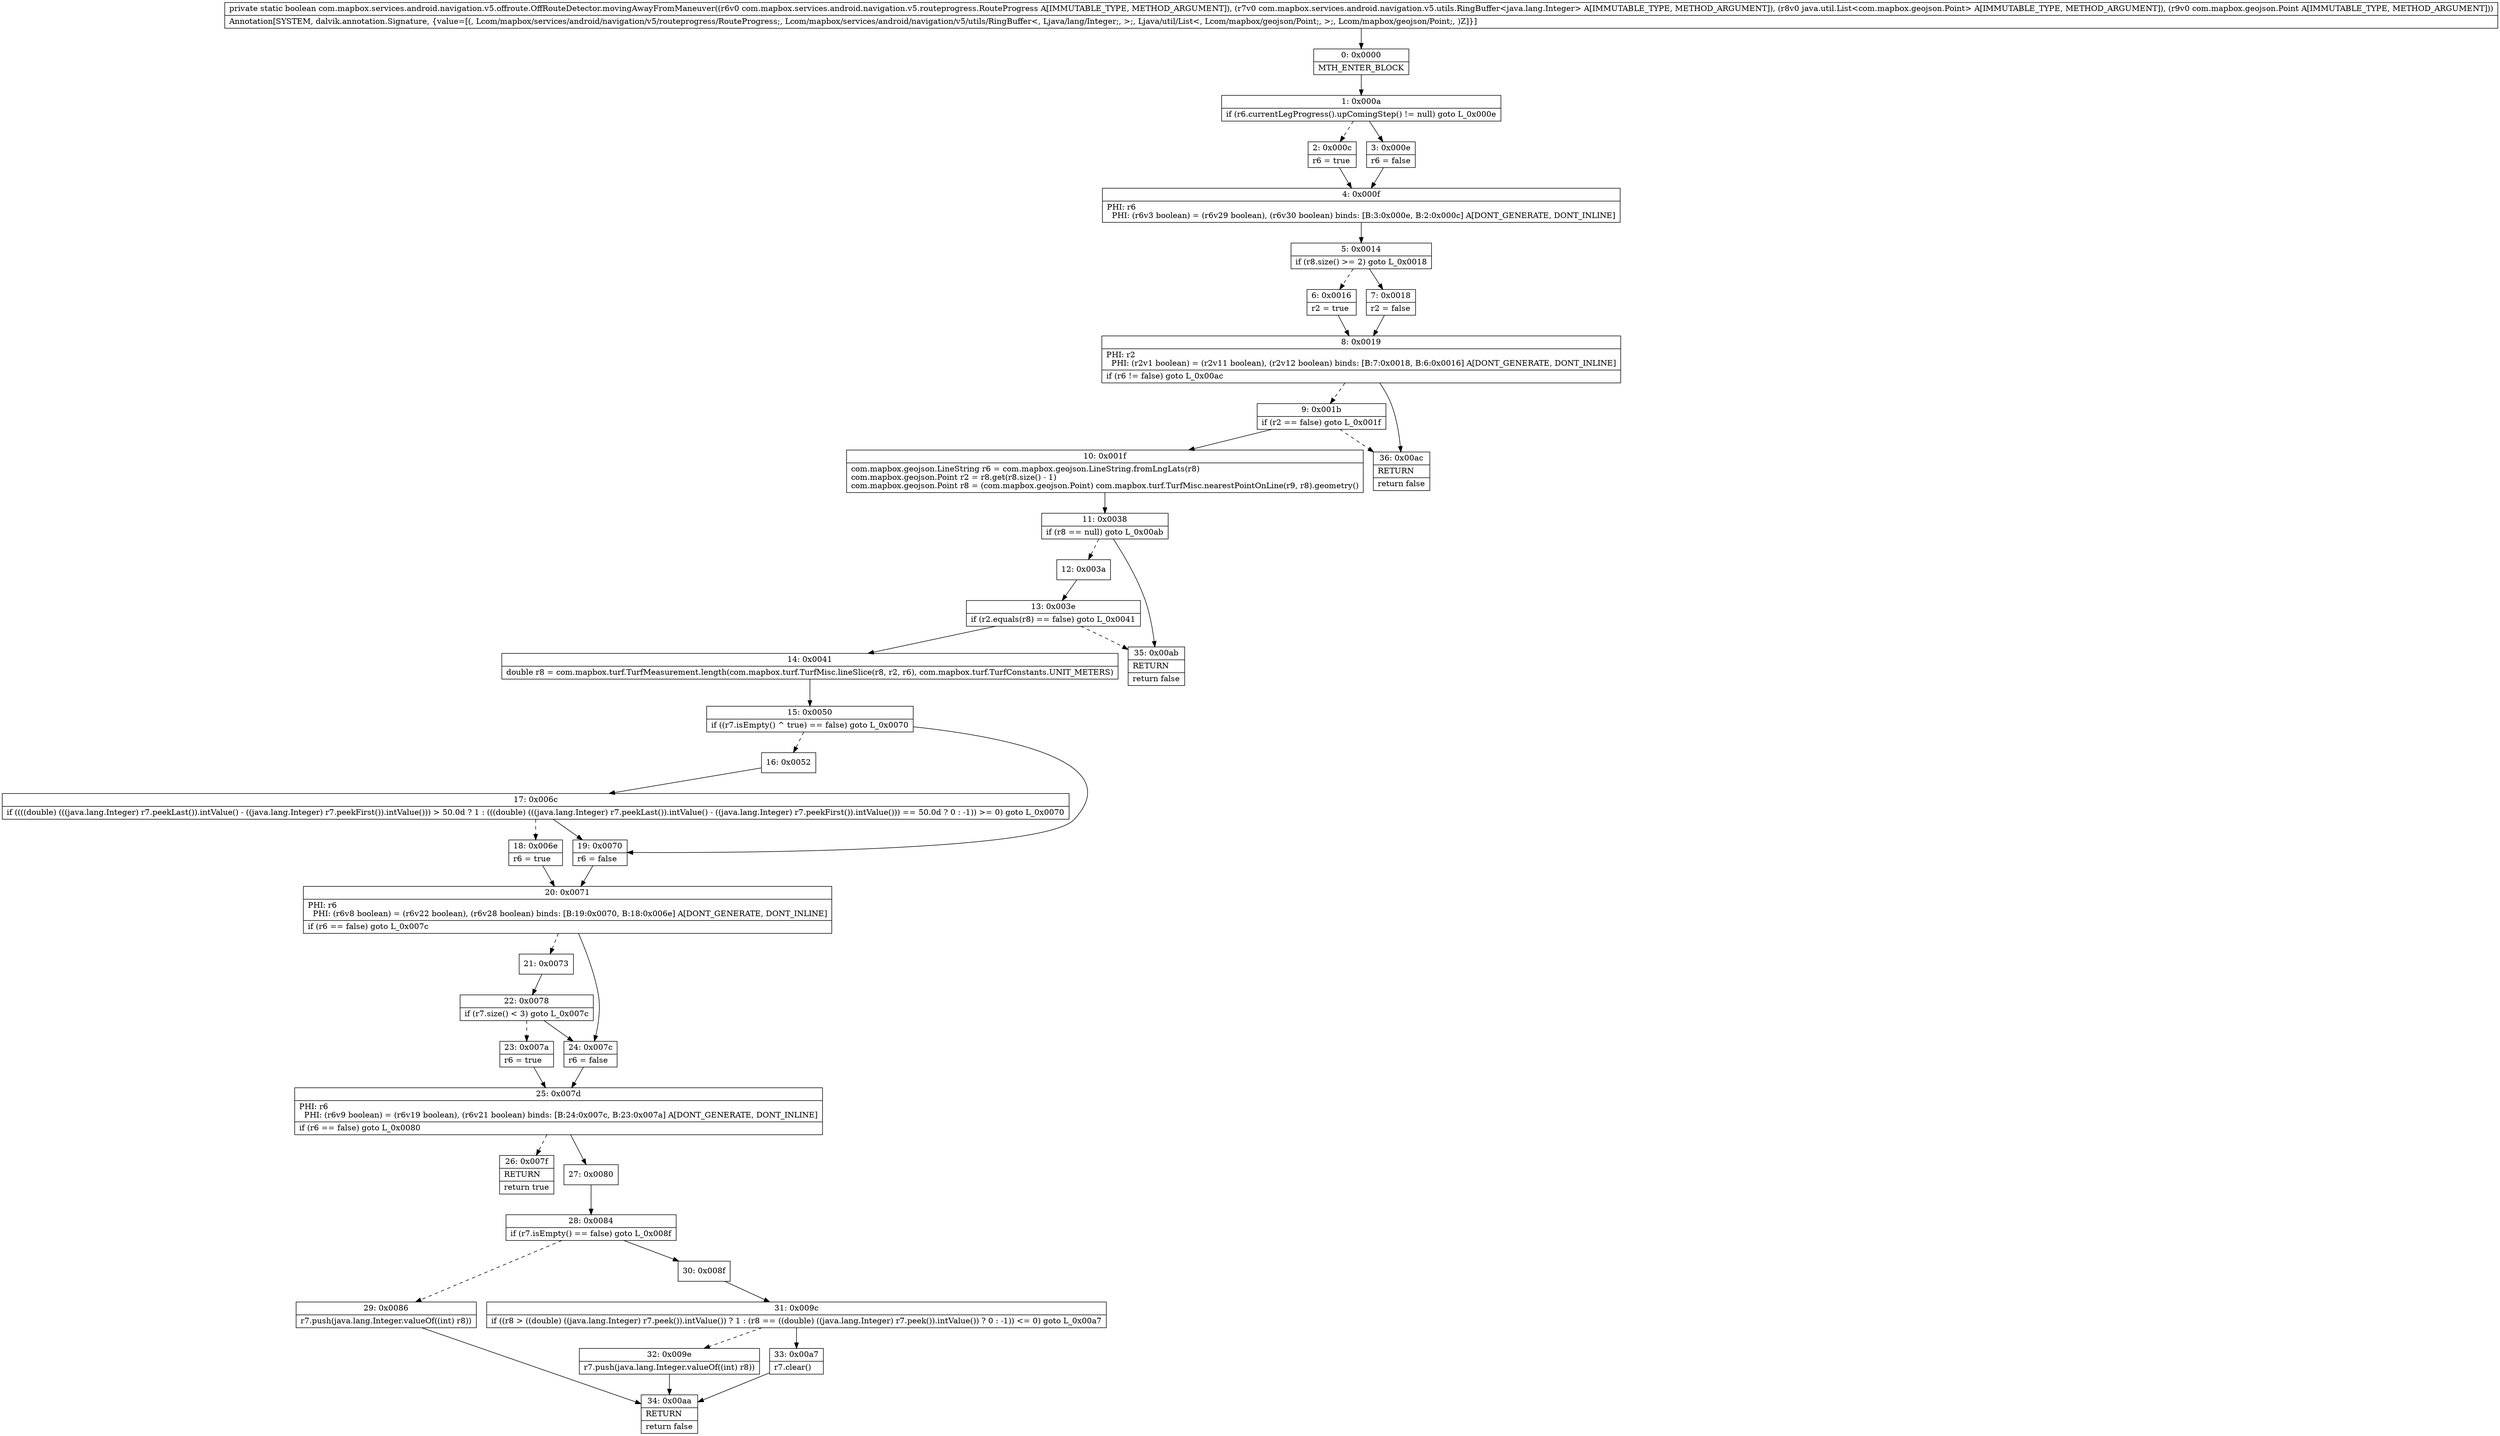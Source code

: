 digraph "CFG forcom.mapbox.services.android.navigation.v5.offroute.OffRouteDetector.movingAwayFromManeuver(Lcom\/mapbox\/services\/android\/navigation\/v5\/routeprogress\/RouteProgress;Lcom\/mapbox\/services\/android\/navigation\/v5\/utils\/RingBuffer;Ljava\/util\/List;Lcom\/mapbox\/geojson\/Point;)Z" {
Node_0 [shape=record,label="{0\:\ 0x0000|MTH_ENTER_BLOCK\l}"];
Node_1 [shape=record,label="{1\:\ 0x000a|if (r6.currentLegProgress().upComingStep() != null) goto L_0x000e\l}"];
Node_2 [shape=record,label="{2\:\ 0x000c|r6 = true\l}"];
Node_3 [shape=record,label="{3\:\ 0x000e|r6 = false\l}"];
Node_4 [shape=record,label="{4\:\ 0x000f|PHI: r6 \l  PHI: (r6v3 boolean) = (r6v29 boolean), (r6v30 boolean) binds: [B:3:0x000e, B:2:0x000c] A[DONT_GENERATE, DONT_INLINE]\l}"];
Node_5 [shape=record,label="{5\:\ 0x0014|if (r8.size() \>= 2) goto L_0x0018\l}"];
Node_6 [shape=record,label="{6\:\ 0x0016|r2 = true\l}"];
Node_7 [shape=record,label="{7\:\ 0x0018|r2 = false\l}"];
Node_8 [shape=record,label="{8\:\ 0x0019|PHI: r2 \l  PHI: (r2v1 boolean) = (r2v11 boolean), (r2v12 boolean) binds: [B:7:0x0018, B:6:0x0016] A[DONT_GENERATE, DONT_INLINE]\l|if (r6 != false) goto L_0x00ac\l}"];
Node_9 [shape=record,label="{9\:\ 0x001b|if (r2 == false) goto L_0x001f\l}"];
Node_10 [shape=record,label="{10\:\ 0x001f|com.mapbox.geojson.LineString r6 = com.mapbox.geojson.LineString.fromLngLats(r8)\lcom.mapbox.geojson.Point r2 = r8.get(r8.size() \- 1)\lcom.mapbox.geojson.Point r8 = (com.mapbox.geojson.Point) com.mapbox.turf.TurfMisc.nearestPointOnLine(r9, r8).geometry()\l}"];
Node_11 [shape=record,label="{11\:\ 0x0038|if (r8 == null) goto L_0x00ab\l}"];
Node_12 [shape=record,label="{12\:\ 0x003a}"];
Node_13 [shape=record,label="{13\:\ 0x003e|if (r2.equals(r8) == false) goto L_0x0041\l}"];
Node_14 [shape=record,label="{14\:\ 0x0041|double r8 = com.mapbox.turf.TurfMeasurement.length(com.mapbox.turf.TurfMisc.lineSlice(r8, r2, r6), com.mapbox.turf.TurfConstants.UNIT_METERS)\l}"];
Node_15 [shape=record,label="{15\:\ 0x0050|if ((r7.isEmpty() ^ true) == false) goto L_0x0070\l}"];
Node_16 [shape=record,label="{16\:\ 0x0052}"];
Node_17 [shape=record,label="{17\:\ 0x006c|if ((((double) (((java.lang.Integer) r7.peekLast()).intValue() \- ((java.lang.Integer) r7.peekFirst()).intValue())) \> 50.0d ? 1 : (((double) (((java.lang.Integer) r7.peekLast()).intValue() \- ((java.lang.Integer) r7.peekFirst()).intValue())) == 50.0d ? 0 : \-1)) \>= 0) goto L_0x0070\l}"];
Node_18 [shape=record,label="{18\:\ 0x006e|r6 = true\l}"];
Node_19 [shape=record,label="{19\:\ 0x0070|r6 = false\l}"];
Node_20 [shape=record,label="{20\:\ 0x0071|PHI: r6 \l  PHI: (r6v8 boolean) = (r6v22 boolean), (r6v28 boolean) binds: [B:19:0x0070, B:18:0x006e] A[DONT_GENERATE, DONT_INLINE]\l|if (r6 == false) goto L_0x007c\l}"];
Node_21 [shape=record,label="{21\:\ 0x0073}"];
Node_22 [shape=record,label="{22\:\ 0x0078|if (r7.size() \< 3) goto L_0x007c\l}"];
Node_23 [shape=record,label="{23\:\ 0x007a|r6 = true\l}"];
Node_24 [shape=record,label="{24\:\ 0x007c|r6 = false\l}"];
Node_25 [shape=record,label="{25\:\ 0x007d|PHI: r6 \l  PHI: (r6v9 boolean) = (r6v19 boolean), (r6v21 boolean) binds: [B:24:0x007c, B:23:0x007a] A[DONT_GENERATE, DONT_INLINE]\l|if (r6 == false) goto L_0x0080\l}"];
Node_26 [shape=record,label="{26\:\ 0x007f|RETURN\l|return true\l}"];
Node_27 [shape=record,label="{27\:\ 0x0080}"];
Node_28 [shape=record,label="{28\:\ 0x0084|if (r7.isEmpty() == false) goto L_0x008f\l}"];
Node_29 [shape=record,label="{29\:\ 0x0086|r7.push(java.lang.Integer.valueOf((int) r8))\l}"];
Node_30 [shape=record,label="{30\:\ 0x008f}"];
Node_31 [shape=record,label="{31\:\ 0x009c|if ((r8 \> ((double) ((java.lang.Integer) r7.peek()).intValue()) ? 1 : (r8 == ((double) ((java.lang.Integer) r7.peek()).intValue()) ? 0 : \-1)) \<= 0) goto L_0x00a7\l}"];
Node_32 [shape=record,label="{32\:\ 0x009e|r7.push(java.lang.Integer.valueOf((int) r8))\l}"];
Node_33 [shape=record,label="{33\:\ 0x00a7|r7.clear()\l}"];
Node_34 [shape=record,label="{34\:\ 0x00aa|RETURN\l|return false\l}"];
Node_35 [shape=record,label="{35\:\ 0x00ab|RETURN\l|return false\l}"];
Node_36 [shape=record,label="{36\:\ 0x00ac|RETURN\l|return false\l}"];
MethodNode[shape=record,label="{private static boolean com.mapbox.services.android.navigation.v5.offroute.OffRouteDetector.movingAwayFromManeuver((r6v0 com.mapbox.services.android.navigation.v5.routeprogress.RouteProgress A[IMMUTABLE_TYPE, METHOD_ARGUMENT]), (r7v0 com.mapbox.services.android.navigation.v5.utils.RingBuffer\<java.lang.Integer\> A[IMMUTABLE_TYPE, METHOD_ARGUMENT]), (r8v0 java.util.List\<com.mapbox.geojson.Point\> A[IMMUTABLE_TYPE, METHOD_ARGUMENT]), (r9v0 com.mapbox.geojson.Point A[IMMUTABLE_TYPE, METHOD_ARGUMENT]))  | Annotation[SYSTEM, dalvik.annotation.Signature, \{value=[(, Lcom\/mapbox\/services\/android\/navigation\/v5\/routeprogress\/RouteProgress;, Lcom\/mapbox\/services\/android\/navigation\/v5\/utils\/RingBuffer\<, Ljava\/lang\/Integer;, \>;, Ljava\/util\/List\<, Lcom\/mapbox\/geojson\/Point;, \>;, Lcom\/mapbox\/geojson\/Point;, )Z]\}]\l}"];
MethodNode -> Node_0;
Node_0 -> Node_1;
Node_1 -> Node_2[style=dashed];
Node_1 -> Node_3;
Node_2 -> Node_4;
Node_3 -> Node_4;
Node_4 -> Node_5;
Node_5 -> Node_6[style=dashed];
Node_5 -> Node_7;
Node_6 -> Node_8;
Node_7 -> Node_8;
Node_8 -> Node_9[style=dashed];
Node_8 -> Node_36;
Node_9 -> Node_10;
Node_9 -> Node_36[style=dashed];
Node_10 -> Node_11;
Node_11 -> Node_12[style=dashed];
Node_11 -> Node_35;
Node_12 -> Node_13;
Node_13 -> Node_14;
Node_13 -> Node_35[style=dashed];
Node_14 -> Node_15;
Node_15 -> Node_16[style=dashed];
Node_15 -> Node_19;
Node_16 -> Node_17;
Node_17 -> Node_18[style=dashed];
Node_17 -> Node_19;
Node_18 -> Node_20;
Node_19 -> Node_20;
Node_20 -> Node_21[style=dashed];
Node_20 -> Node_24;
Node_21 -> Node_22;
Node_22 -> Node_23[style=dashed];
Node_22 -> Node_24;
Node_23 -> Node_25;
Node_24 -> Node_25;
Node_25 -> Node_26[style=dashed];
Node_25 -> Node_27;
Node_27 -> Node_28;
Node_28 -> Node_29[style=dashed];
Node_28 -> Node_30;
Node_29 -> Node_34;
Node_30 -> Node_31;
Node_31 -> Node_32[style=dashed];
Node_31 -> Node_33;
Node_32 -> Node_34;
Node_33 -> Node_34;
}

